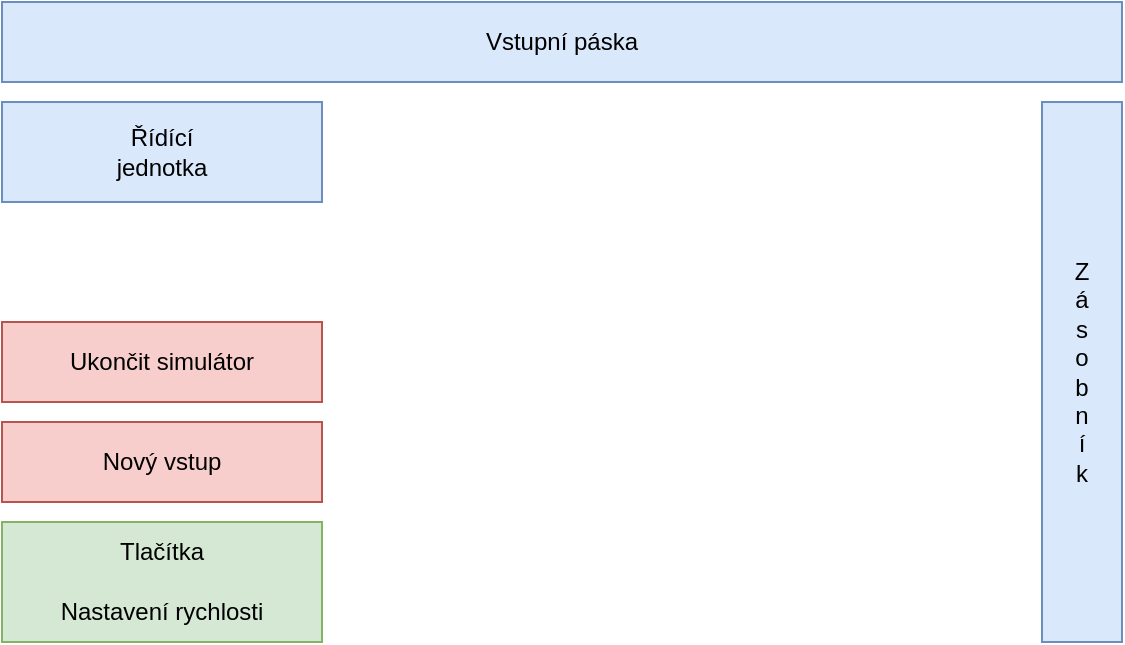<mxfile version="22.1.18" type="device">
  <diagram name="Page-1" id="1el9CAp_a6bwECfp_wey">
    <mxGraphModel dx="1195" dy="737" grid="1" gridSize="10" guides="1" tooltips="1" connect="1" arrows="1" fold="1" page="1" pageScale="1" pageWidth="827" pageHeight="1169" math="0" shadow="0">
      <root>
        <mxCell id="0" />
        <mxCell id="1" parent="0" />
        <mxCell id="-YNiPsiU5b7-qOP7EQcr-1" value="Vstupní páska" style="rounded=0;whiteSpace=wrap;html=1;fillColor=#dae8fc;strokeColor=#6c8ebf;" vertex="1" parent="1">
          <mxGeometry width="560" height="40" as="geometry" />
        </mxCell>
        <mxCell id="-YNiPsiU5b7-qOP7EQcr-2" value="Z&lt;br&gt;á&lt;br&gt;s&lt;br&gt;o&lt;br&gt;b&lt;br&gt;n&lt;br&gt;í&lt;br&gt;k" style="rounded=0;whiteSpace=wrap;html=1;fillColor=#dae8fc;strokeColor=#6c8ebf;" vertex="1" parent="1">
          <mxGeometry x="520" y="50" width="40" height="270" as="geometry" />
        </mxCell>
        <mxCell id="-YNiPsiU5b7-qOP7EQcr-4" value="Řídící&lt;br&gt;jednotka" style="rounded=0;whiteSpace=wrap;html=1;fillColor=#dae8fc;strokeColor=#6c8ebf;" vertex="1" parent="1">
          <mxGeometry y="50" width="160" height="50" as="geometry" />
        </mxCell>
        <mxCell id="-YNiPsiU5b7-qOP7EQcr-5" value="" style="rounded=0;whiteSpace=wrap;html=1;fillColor=#d5e8d4;strokeColor=#82b366;" vertex="1" parent="1">
          <mxGeometry y="260" width="160" height="60" as="geometry" />
        </mxCell>
        <mxCell id="-YNiPsiU5b7-qOP7EQcr-7" value="Tlačítka" style="text;html=1;strokeColor=none;fillColor=none;align=center;verticalAlign=middle;whiteSpace=wrap;rounded=0;" vertex="1" parent="1">
          <mxGeometry x="40" y="260" width="80" height="30" as="geometry" />
        </mxCell>
        <mxCell id="-YNiPsiU5b7-qOP7EQcr-8" value="Nastavení rychlosti" style="text;html=1;strokeColor=none;fillColor=none;align=center;verticalAlign=middle;whiteSpace=wrap;rounded=0;" vertex="1" parent="1">
          <mxGeometry x="25" y="290" width="110" height="30" as="geometry" />
        </mxCell>
        <mxCell id="-YNiPsiU5b7-qOP7EQcr-9" value="Nový vstup" style="rounded=0;whiteSpace=wrap;html=1;fillColor=#f8cecc;strokeColor=#b85450;" vertex="1" parent="1">
          <mxGeometry y="210" width="160" height="40" as="geometry" />
        </mxCell>
        <mxCell id="-YNiPsiU5b7-qOP7EQcr-10" value="Ukončit simulátor" style="rounded=0;whiteSpace=wrap;html=1;fillColor=#f8cecc;strokeColor=#b85450;" vertex="1" parent="1">
          <mxGeometry y="160" width="160" height="40" as="geometry" />
        </mxCell>
      </root>
    </mxGraphModel>
  </diagram>
</mxfile>
